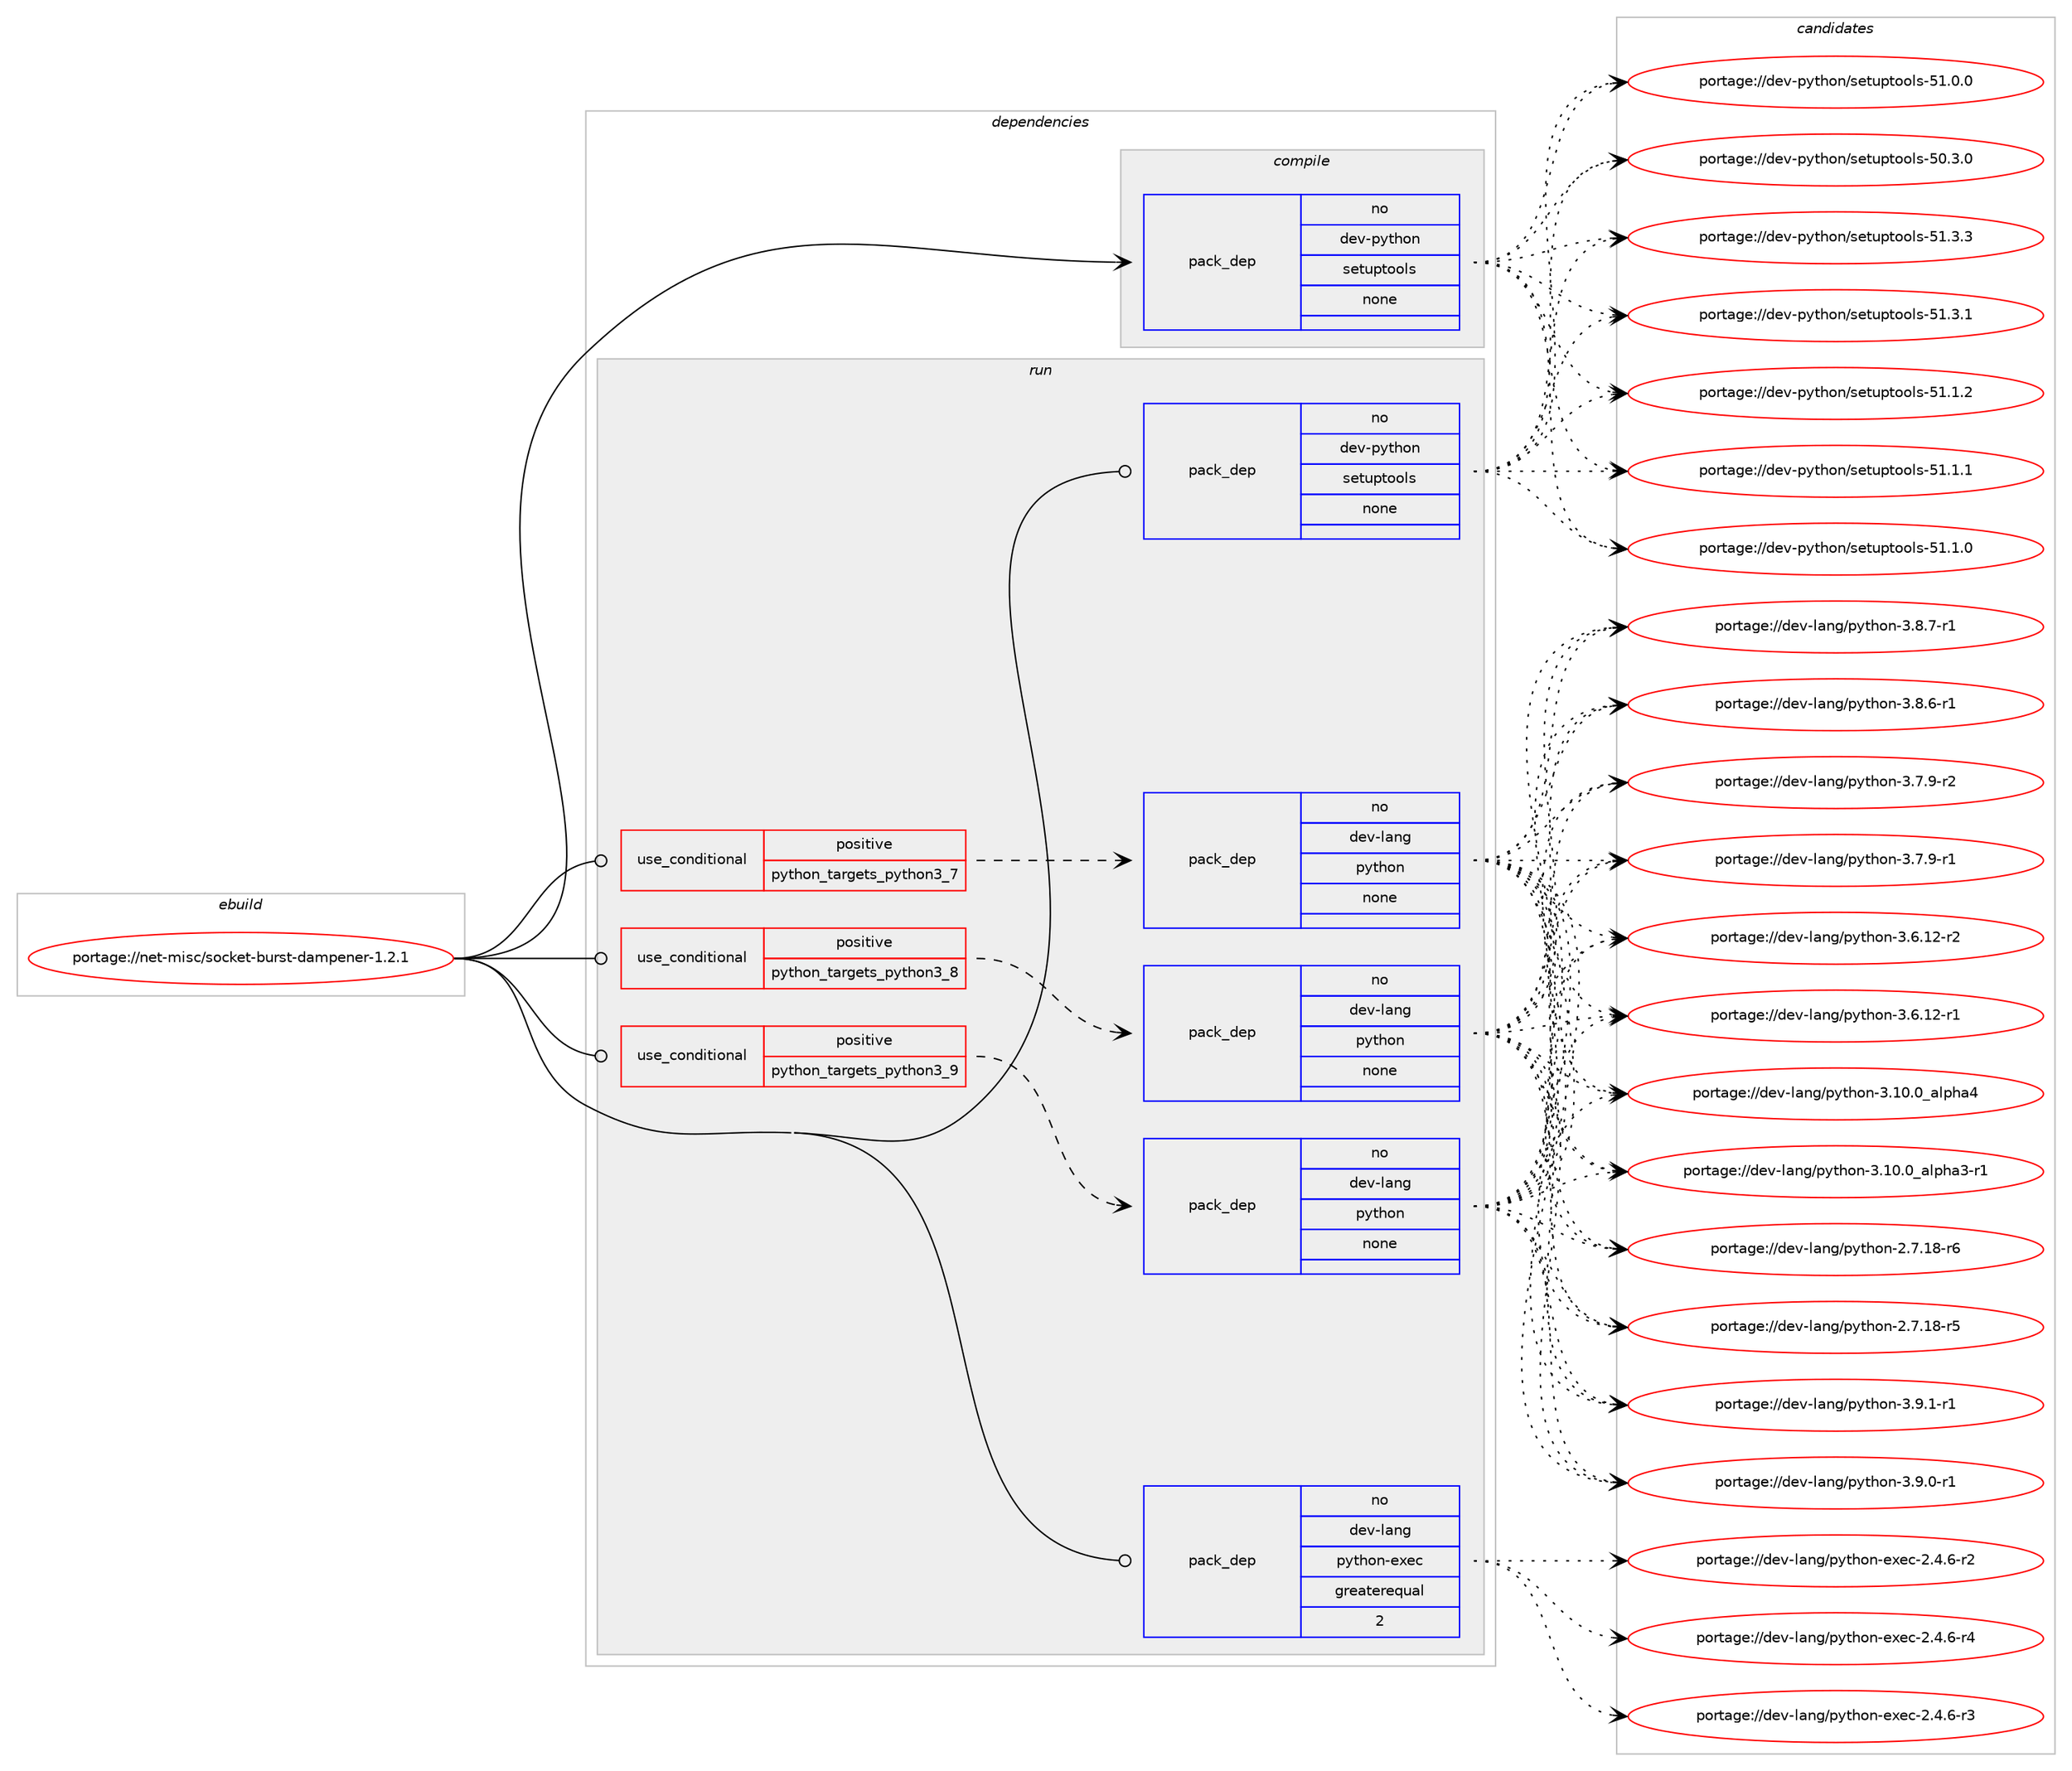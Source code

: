 digraph prolog {

# *************
# Graph options
# *************

newrank=true;
concentrate=true;
compound=true;
graph [rankdir=LR,fontname=Helvetica,fontsize=10,ranksep=1.5];#, ranksep=2.5, nodesep=0.2];
edge  [arrowhead=vee];
node  [fontname=Helvetica,fontsize=10];

# **********
# The ebuild
# **********

subgraph cluster_leftcol {
color=gray;
rank=same;
label=<<i>ebuild</i>>;
id [label="portage://net-misc/socket-burst-dampener-1.2.1", color=red, width=4, href="../net-misc/socket-burst-dampener-1.2.1.svg"];
}

# ****************
# The dependencies
# ****************

subgraph cluster_midcol {
color=gray;
label=<<i>dependencies</i>>;
subgraph cluster_compile {
fillcolor="#eeeeee";
style=filled;
label=<<i>compile</i>>;
subgraph pack16267 {
dependency23741 [label=<<TABLE BORDER="0" CELLBORDER="1" CELLSPACING="0" CELLPADDING="4" WIDTH="220"><TR><TD ROWSPAN="6" CELLPADDING="30">pack_dep</TD></TR><TR><TD WIDTH="110">no</TD></TR><TR><TD>dev-python</TD></TR><TR><TD>setuptools</TD></TR><TR><TD>none</TD></TR><TR><TD></TD></TR></TABLE>>, shape=none, color=blue];
}
id:e -> dependency23741:w [weight=20,style="solid",arrowhead="vee"];
}
subgraph cluster_compileandrun {
fillcolor="#eeeeee";
style=filled;
label=<<i>compile and run</i>>;
}
subgraph cluster_run {
fillcolor="#eeeeee";
style=filled;
label=<<i>run</i>>;
subgraph cond7285 {
dependency23742 [label=<<TABLE BORDER="0" CELLBORDER="1" CELLSPACING="0" CELLPADDING="4"><TR><TD ROWSPAN="3" CELLPADDING="10">use_conditional</TD></TR><TR><TD>positive</TD></TR><TR><TD>python_targets_python3_7</TD></TR></TABLE>>, shape=none, color=red];
subgraph pack16268 {
dependency23743 [label=<<TABLE BORDER="0" CELLBORDER="1" CELLSPACING="0" CELLPADDING="4" WIDTH="220"><TR><TD ROWSPAN="6" CELLPADDING="30">pack_dep</TD></TR><TR><TD WIDTH="110">no</TD></TR><TR><TD>dev-lang</TD></TR><TR><TD>python</TD></TR><TR><TD>none</TD></TR><TR><TD></TD></TR></TABLE>>, shape=none, color=blue];
}
dependency23742:e -> dependency23743:w [weight=20,style="dashed",arrowhead="vee"];
}
id:e -> dependency23742:w [weight=20,style="solid",arrowhead="odot"];
subgraph cond7286 {
dependency23744 [label=<<TABLE BORDER="0" CELLBORDER="1" CELLSPACING="0" CELLPADDING="4"><TR><TD ROWSPAN="3" CELLPADDING="10">use_conditional</TD></TR><TR><TD>positive</TD></TR><TR><TD>python_targets_python3_8</TD></TR></TABLE>>, shape=none, color=red];
subgraph pack16269 {
dependency23745 [label=<<TABLE BORDER="0" CELLBORDER="1" CELLSPACING="0" CELLPADDING="4" WIDTH="220"><TR><TD ROWSPAN="6" CELLPADDING="30">pack_dep</TD></TR><TR><TD WIDTH="110">no</TD></TR><TR><TD>dev-lang</TD></TR><TR><TD>python</TD></TR><TR><TD>none</TD></TR><TR><TD></TD></TR></TABLE>>, shape=none, color=blue];
}
dependency23744:e -> dependency23745:w [weight=20,style="dashed",arrowhead="vee"];
}
id:e -> dependency23744:w [weight=20,style="solid",arrowhead="odot"];
subgraph cond7287 {
dependency23746 [label=<<TABLE BORDER="0" CELLBORDER="1" CELLSPACING="0" CELLPADDING="4"><TR><TD ROWSPAN="3" CELLPADDING="10">use_conditional</TD></TR><TR><TD>positive</TD></TR><TR><TD>python_targets_python3_9</TD></TR></TABLE>>, shape=none, color=red];
subgraph pack16270 {
dependency23747 [label=<<TABLE BORDER="0" CELLBORDER="1" CELLSPACING="0" CELLPADDING="4" WIDTH="220"><TR><TD ROWSPAN="6" CELLPADDING="30">pack_dep</TD></TR><TR><TD WIDTH="110">no</TD></TR><TR><TD>dev-lang</TD></TR><TR><TD>python</TD></TR><TR><TD>none</TD></TR><TR><TD></TD></TR></TABLE>>, shape=none, color=blue];
}
dependency23746:e -> dependency23747:w [weight=20,style="dashed",arrowhead="vee"];
}
id:e -> dependency23746:w [weight=20,style="solid",arrowhead="odot"];
subgraph pack16271 {
dependency23748 [label=<<TABLE BORDER="0" CELLBORDER="1" CELLSPACING="0" CELLPADDING="4" WIDTH="220"><TR><TD ROWSPAN="6" CELLPADDING="30">pack_dep</TD></TR><TR><TD WIDTH="110">no</TD></TR><TR><TD>dev-lang</TD></TR><TR><TD>python-exec</TD></TR><TR><TD>greaterequal</TD></TR><TR><TD>2</TD></TR></TABLE>>, shape=none, color=blue];
}
id:e -> dependency23748:w [weight=20,style="solid",arrowhead="odot"];
subgraph pack16272 {
dependency23749 [label=<<TABLE BORDER="0" CELLBORDER="1" CELLSPACING="0" CELLPADDING="4" WIDTH="220"><TR><TD ROWSPAN="6" CELLPADDING="30">pack_dep</TD></TR><TR><TD WIDTH="110">no</TD></TR><TR><TD>dev-python</TD></TR><TR><TD>setuptools</TD></TR><TR><TD>none</TD></TR><TR><TD></TD></TR></TABLE>>, shape=none, color=blue];
}
id:e -> dependency23749:w [weight=20,style="solid",arrowhead="odot"];
}
}

# **************
# The candidates
# **************

subgraph cluster_choices {
rank=same;
color=gray;
label=<<i>candidates</i>>;

subgraph choice16267 {
color=black;
nodesep=1;
choice100101118451121211161041111104711510111611711211611111110811545534946514651 [label="portage://dev-python/setuptools-51.3.3", color=red, width=4,href="../dev-python/setuptools-51.3.3.svg"];
choice100101118451121211161041111104711510111611711211611111110811545534946514649 [label="portage://dev-python/setuptools-51.3.1", color=red, width=4,href="../dev-python/setuptools-51.3.1.svg"];
choice100101118451121211161041111104711510111611711211611111110811545534946494650 [label="portage://dev-python/setuptools-51.1.2", color=red, width=4,href="../dev-python/setuptools-51.1.2.svg"];
choice100101118451121211161041111104711510111611711211611111110811545534946494649 [label="portage://dev-python/setuptools-51.1.1", color=red, width=4,href="../dev-python/setuptools-51.1.1.svg"];
choice100101118451121211161041111104711510111611711211611111110811545534946494648 [label="portage://dev-python/setuptools-51.1.0", color=red, width=4,href="../dev-python/setuptools-51.1.0.svg"];
choice100101118451121211161041111104711510111611711211611111110811545534946484648 [label="portage://dev-python/setuptools-51.0.0", color=red, width=4,href="../dev-python/setuptools-51.0.0.svg"];
choice100101118451121211161041111104711510111611711211611111110811545534846514648 [label="portage://dev-python/setuptools-50.3.0", color=red, width=4,href="../dev-python/setuptools-50.3.0.svg"];
dependency23741:e -> choice100101118451121211161041111104711510111611711211611111110811545534946514651:w [style=dotted,weight="100"];
dependency23741:e -> choice100101118451121211161041111104711510111611711211611111110811545534946514649:w [style=dotted,weight="100"];
dependency23741:e -> choice100101118451121211161041111104711510111611711211611111110811545534946494650:w [style=dotted,weight="100"];
dependency23741:e -> choice100101118451121211161041111104711510111611711211611111110811545534946494649:w [style=dotted,weight="100"];
dependency23741:e -> choice100101118451121211161041111104711510111611711211611111110811545534946494648:w [style=dotted,weight="100"];
dependency23741:e -> choice100101118451121211161041111104711510111611711211611111110811545534946484648:w [style=dotted,weight="100"];
dependency23741:e -> choice100101118451121211161041111104711510111611711211611111110811545534846514648:w [style=dotted,weight="100"];
}
subgraph choice16268 {
color=black;
nodesep=1;
choice1001011184510897110103471121211161041111104551465746494511449 [label="portage://dev-lang/python-3.9.1-r1", color=red, width=4,href="../dev-lang/python-3.9.1-r1.svg"];
choice1001011184510897110103471121211161041111104551465746484511449 [label="portage://dev-lang/python-3.9.0-r1", color=red, width=4,href="../dev-lang/python-3.9.0-r1.svg"];
choice1001011184510897110103471121211161041111104551465646554511449 [label="portage://dev-lang/python-3.8.7-r1", color=red, width=4,href="../dev-lang/python-3.8.7-r1.svg"];
choice1001011184510897110103471121211161041111104551465646544511449 [label="portage://dev-lang/python-3.8.6-r1", color=red, width=4,href="../dev-lang/python-3.8.6-r1.svg"];
choice1001011184510897110103471121211161041111104551465546574511450 [label="portage://dev-lang/python-3.7.9-r2", color=red, width=4,href="../dev-lang/python-3.7.9-r2.svg"];
choice1001011184510897110103471121211161041111104551465546574511449 [label="portage://dev-lang/python-3.7.9-r1", color=red, width=4,href="../dev-lang/python-3.7.9-r1.svg"];
choice100101118451089711010347112121116104111110455146544649504511450 [label="portage://dev-lang/python-3.6.12-r2", color=red, width=4,href="../dev-lang/python-3.6.12-r2.svg"];
choice100101118451089711010347112121116104111110455146544649504511449 [label="portage://dev-lang/python-3.6.12-r1", color=red, width=4,href="../dev-lang/python-3.6.12-r1.svg"];
choice1001011184510897110103471121211161041111104551464948464895971081121049752 [label="portage://dev-lang/python-3.10.0_alpha4", color=red, width=4,href="../dev-lang/python-3.10.0_alpha4.svg"];
choice10010111845108971101034711212111610411111045514649484648959710811210497514511449 [label="portage://dev-lang/python-3.10.0_alpha3-r1", color=red, width=4,href="../dev-lang/python-3.10.0_alpha3-r1.svg"];
choice100101118451089711010347112121116104111110455046554649564511454 [label="portage://dev-lang/python-2.7.18-r6", color=red, width=4,href="../dev-lang/python-2.7.18-r6.svg"];
choice100101118451089711010347112121116104111110455046554649564511453 [label="portage://dev-lang/python-2.7.18-r5", color=red, width=4,href="../dev-lang/python-2.7.18-r5.svg"];
dependency23743:e -> choice1001011184510897110103471121211161041111104551465746494511449:w [style=dotted,weight="100"];
dependency23743:e -> choice1001011184510897110103471121211161041111104551465746484511449:w [style=dotted,weight="100"];
dependency23743:e -> choice1001011184510897110103471121211161041111104551465646554511449:w [style=dotted,weight="100"];
dependency23743:e -> choice1001011184510897110103471121211161041111104551465646544511449:w [style=dotted,weight="100"];
dependency23743:e -> choice1001011184510897110103471121211161041111104551465546574511450:w [style=dotted,weight="100"];
dependency23743:e -> choice1001011184510897110103471121211161041111104551465546574511449:w [style=dotted,weight="100"];
dependency23743:e -> choice100101118451089711010347112121116104111110455146544649504511450:w [style=dotted,weight="100"];
dependency23743:e -> choice100101118451089711010347112121116104111110455146544649504511449:w [style=dotted,weight="100"];
dependency23743:e -> choice1001011184510897110103471121211161041111104551464948464895971081121049752:w [style=dotted,weight="100"];
dependency23743:e -> choice10010111845108971101034711212111610411111045514649484648959710811210497514511449:w [style=dotted,weight="100"];
dependency23743:e -> choice100101118451089711010347112121116104111110455046554649564511454:w [style=dotted,weight="100"];
dependency23743:e -> choice100101118451089711010347112121116104111110455046554649564511453:w [style=dotted,weight="100"];
}
subgraph choice16269 {
color=black;
nodesep=1;
choice1001011184510897110103471121211161041111104551465746494511449 [label="portage://dev-lang/python-3.9.1-r1", color=red, width=4,href="../dev-lang/python-3.9.1-r1.svg"];
choice1001011184510897110103471121211161041111104551465746484511449 [label="portage://dev-lang/python-3.9.0-r1", color=red, width=4,href="../dev-lang/python-3.9.0-r1.svg"];
choice1001011184510897110103471121211161041111104551465646554511449 [label="portage://dev-lang/python-3.8.7-r1", color=red, width=4,href="../dev-lang/python-3.8.7-r1.svg"];
choice1001011184510897110103471121211161041111104551465646544511449 [label="portage://dev-lang/python-3.8.6-r1", color=red, width=4,href="../dev-lang/python-3.8.6-r1.svg"];
choice1001011184510897110103471121211161041111104551465546574511450 [label="portage://dev-lang/python-3.7.9-r2", color=red, width=4,href="../dev-lang/python-3.7.9-r2.svg"];
choice1001011184510897110103471121211161041111104551465546574511449 [label="portage://dev-lang/python-3.7.9-r1", color=red, width=4,href="../dev-lang/python-3.7.9-r1.svg"];
choice100101118451089711010347112121116104111110455146544649504511450 [label="portage://dev-lang/python-3.6.12-r2", color=red, width=4,href="../dev-lang/python-3.6.12-r2.svg"];
choice100101118451089711010347112121116104111110455146544649504511449 [label="portage://dev-lang/python-3.6.12-r1", color=red, width=4,href="../dev-lang/python-3.6.12-r1.svg"];
choice1001011184510897110103471121211161041111104551464948464895971081121049752 [label="portage://dev-lang/python-3.10.0_alpha4", color=red, width=4,href="../dev-lang/python-3.10.0_alpha4.svg"];
choice10010111845108971101034711212111610411111045514649484648959710811210497514511449 [label="portage://dev-lang/python-3.10.0_alpha3-r1", color=red, width=4,href="../dev-lang/python-3.10.0_alpha3-r1.svg"];
choice100101118451089711010347112121116104111110455046554649564511454 [label="portage://dev-lang/python-2.7.18-r6", color=red, width=4,href="../dev-lang/python-2.7.18-r6.svg"];
choice100101118451089711010347112121116104111110455046554649564511453 [label="portage://dev-lang/python-2.7.18-r5", color=red, width=4,href="../dev-lang/python-2.7.18-r5.svg"];
dependency23745:e -> choice1001011184510897110103471121211161041111104551465746494511449:w [style=dotted,weight="100"];
dependency23745:e -> choice1001011184510897110103471121211161041111104551465746484511449:w [style=dotted,weight="100"];
dependency23745:e -> choice1001011184510897110103471121211161041111104551465646554511449:w [style=dotted,weight="100"];
dependency23745:e -> choice1001011184510897110103471121211161041111104551465646544511449:w [style=dotted,weight="100"];
dependency23745:e -> choice1001011184510897110103471121211161041111104551465546574511450:w [style=dotted,weight="100"];
dependency23745:e -> choice1001011184510897110103471121211161041111104551465546574511449:w [style=dotted,weight="100"];
dependency23745:e -> choice100101118451089711010347112121116104111110455146544649504511450:w [style=dotted,weight="100"];
dependency23745:e -> choice100101118451089711010347112121116104111110455146544649504511449:w [style=dotted,weight="100"];
dependency23745:e -> choice1001011184510897110103471121211161041111104551464948464895971081121049752:w [style=dotted,weight="100"];
dependency23745:e -> choice10010111845108971101034711212111610411111045514649484648959710811210497514511449:w [style=dotted,weight="100"];
dependency23745:e -> choice100101118451089711010347112121116104111110455046554649564511454:w [style=dotted,weight="100"];
dependency23745:e -> choice100101118451089711010347112121116104111110455046554649564511453:w [style=dotted,weight="100"];
}
subgraph choice16270 {
color=black;
nodesep=1;
choice1001011184510897110103471121211161041111104551465746494511449 [label="portage://dev-lang/python-3.9.1-r1", color=red, width=4,href="../dev-lang/python-3.9.1-r1.svg"];
choice1001011184510897110103471121211161041111104551465746484511449 [label="portage://dev-lang/python-3.9.0-r1", color=red, width=4,href="../dev-lang/python-3.9.0-r1.svg"];
choice1001011184510897110103471121211161041111104551465646554511449 [label="portage://dev-lang/python-3.8.7-r1", color=red, width=4,href="../dev-lang/python-3.8.7-r1.svg"];
choice1001011184510897110103471121211161041111104551465646544511449 [label="portage://dev-lang/python-3.8.6-r1", color=red, width=4,href="../dev-lang/python-3.8.6-r1.svg"];
choice1001011184510897110103471121211161041111104551465546574511450 [label="portage://dev-lang/python-3.7.9-r2", color=red, width=4,href="../dev-lang/python-3.7.9-r2.svg"];
choice1001011184510897110103471121211161041111104551465546574511449 [label="portage://dev-lang/python-3.7.9-r1", color=red, width=4,href="../dev-lang/python-3.7.9-r1.svg"];
choice100101118451089711010347112121116104111110455146544649504511450 [label="portage://dev-lang/python-3.6.12-r2", color=red, width=4,href="../dev-lang/python-3.6.12-r2.svg"];
choice100101118451089711010347112121116104111110455146544649504511449 [label="portage://dev-lang/python-3.6.12-r1", color=red, width=4,href="../dev-lang/python-3.6.12-r1.svg"];
choice1001011184510897110103471121211161041111104551464948464895971081121049752 [label="portage://dev-lang/python-3.10.0_alpha4", color=red, width=4,href="../dev-lang/python-3.10.0_alpha4.svg"];
choice10010111845108971101034711212111610411111045514649484648959710811210497514511449 [label="portage://dev-lang/python-3.10.0_alpha3-r1", color=red, width=4,href="../dev-lang/python-3.10.0_alpha3-r1.svg"];
choice100101118451089711010347112121116104111110455046554649564511454 [label="portage://dev-lang/python-2.7.18-r6", color=red, width=4,href="../dev-lang/python-2.7.18-r6.svg"];
choice100101118451089711010347112121116104111110455046554649564511453 [label="portage://dev-lang/python-2.7.18-r5", color=red, width=4,href="../dev-lang/python-2.7.18-r5.svg"];
dependency23747:e -> choice1001011184510897110103471121211161041111104551465746494511449:w [style=dotted,weight="100"];
dependency23747:e -> choice1001011184510897110103471121211161041111104551465746484511449:w [style=dotted,weight="100"];
dependency23747:e -> choice1001011184510897110103471121211161041111104551465646554511449:w [style=dotted,weight="100"];
dependency23747:e -> choice1001011184510897110103471121211161041111104551465646544511449:w [style=dotted,weight="100"];
dependency23747:e -> choice1001011184510897110103471121211161041111104551465546574511450:w [style=dotted,weight="100"];
dependency23747:e -> choice1001011184510897110103471121211161041111104551465546574511449:w [style=dotted,weight="100"];
dependency23747:e -> choice100101118451089711010347112121116104111110455146544649504511450:w [style=dotted,weight="100"];
dependency23747:e -> choice100101118451089711010347112121116104111110455146544649504511449:w [style=dotted,weight="100"];
dependency23747:e -> choice1001011184510897110103471121211161041111104551464948464895971081121049752:w [style=dotted,weight="100"];
dependency23747:e -> choice10010111845108971101034711212111610411111045514649484648959710811210497514511449:w [style=dotted,weight="100"];
dependency23747:e -> choice100101118451089711010347112121116104111110455046554649564511454:w [style=dotted,weight="100"];
dependency23747:e -> choice100101118451089711010347112121116104111110455046554649564511453:w [style=dotted,weight="100"];
}
subgraph choice16271 {
color=black;
nodesep=1;
choice10010111845108971101034711212111610411111045101120101994550465246544511452 [label="portage://dev-lang/python-exec-2.4.6-r4", color=red, width=4,href="../dev-lang/python-exec-2.4.6-r4.svg"];
choice10010111845108971101034711212111610411111045101120101994550465246544511451 [label="portage://dev-lang/python-exec-2.4.6-r3", color=red, width=4,href="../dev-lang/python-exec-2.4.6-r3.svg"];
choice10010111845108971101034711212111610411111045101120101994550465246544511450 [label="portage://dev-lang/python-exec-2.4.6-r2", color=red, width=4,href="../dev-lang/python-exec-2.4.6-r2.svg"];
dependency23748:e -> choice10010111845108971101034711212111610411111045101120101994550465246544511452:w [style=dotted,weight="100"];
dependency23748:e -> choice10010111845108971101034711212111610411111045101120101994550465246544511451:w [style=dotted,weight="100"];
dependency23748:e -> choice10010111845108971101034711212111610411111045101120101994550465246544511450:w [style=dotted,weight="100"];
}
subgraph choice16272 {
color=black;
nodesep=1;
choice100101118451121211161041111104711510111611711211611111110811545534946514651 [label="portage://dev-python/setuptools-51.3.3", color=red, width=4,href="../dev-python/setuptools-51.3.3.svg"];
choice100101118451121211161041111104711510111611711211611111110811545534946514649 [label="portage://dev-python/setuptools-51.3.1", color=red, width=4,href="../dev-python/setuptools-51.3.1.svg"];
choice100101118451121211161041111104711510111611711211611111110811545534946494650 [label="portage://dev-python/setuptools-51.1.2", color=red, width=4,href="../dev-python/setuptools-51.1.2.svg"];
choice100101118451121211161041111104711510111611711211611111110811545534946494649 [label="portage://dev-python/setuptools-51.1.1", color=red, width=4,href="../dev-python/setuptools-51.1.1.svg"];
choice100101118451121211161041111104711510111611711211611111110811545534946494648 [label="portage://dev-python/setuptools-51.1.0", color=red, width=4,href="../dev-python/setuptools-51.1.0.svg"];
choice100101118451121211161041111104711510111611711211611111110811545534946484648 [label="portage://dev-python/setuptools-51.0.0", color=red, width=4,href="../dev-python/setuptools-51.0.0.svg"];
choice100101118451121211161041111104711510111611711211611111110811545534846514648 [label="portage://dev-python/setuptools-50.3.0", color=red, width=4,href="../dev-python/setuptools-50.3.0.svg"];
dependency23749:e -> choice100101118451121211161041111104711510111611711211611111110811545534946514651:w [style=dotted,weight="100"];
dependency23749:e -> choice100101118451121211161041111104711510111611711211611111110811545534946514649:w [style=dotted,weight="100"];
dependency23749:e -> choice100101118451121211161041111104711510111611711211611111110811545534946494650:w [style=dotted,weight="100"];
dependency23749:e -> choice100101118451121211161041111104711510111611711211611111110811545534946494649:w [style=dotted,weight="100"];
dependency23749:e -> choice100101118451121211161041111104711510111611711211611111110811545534946494648:w [style=dotted,weight="100"];
dependency23749:e -> choice100101118451121211161041111104711510111611711211611111110811545534946484648:w [style=dotted,weight="100"];
dependency23749:e -> choice100101118451121211161041111104711510111611711211611111110811545534846514648:w [style=dotted,weight="100"];
}
}

}
